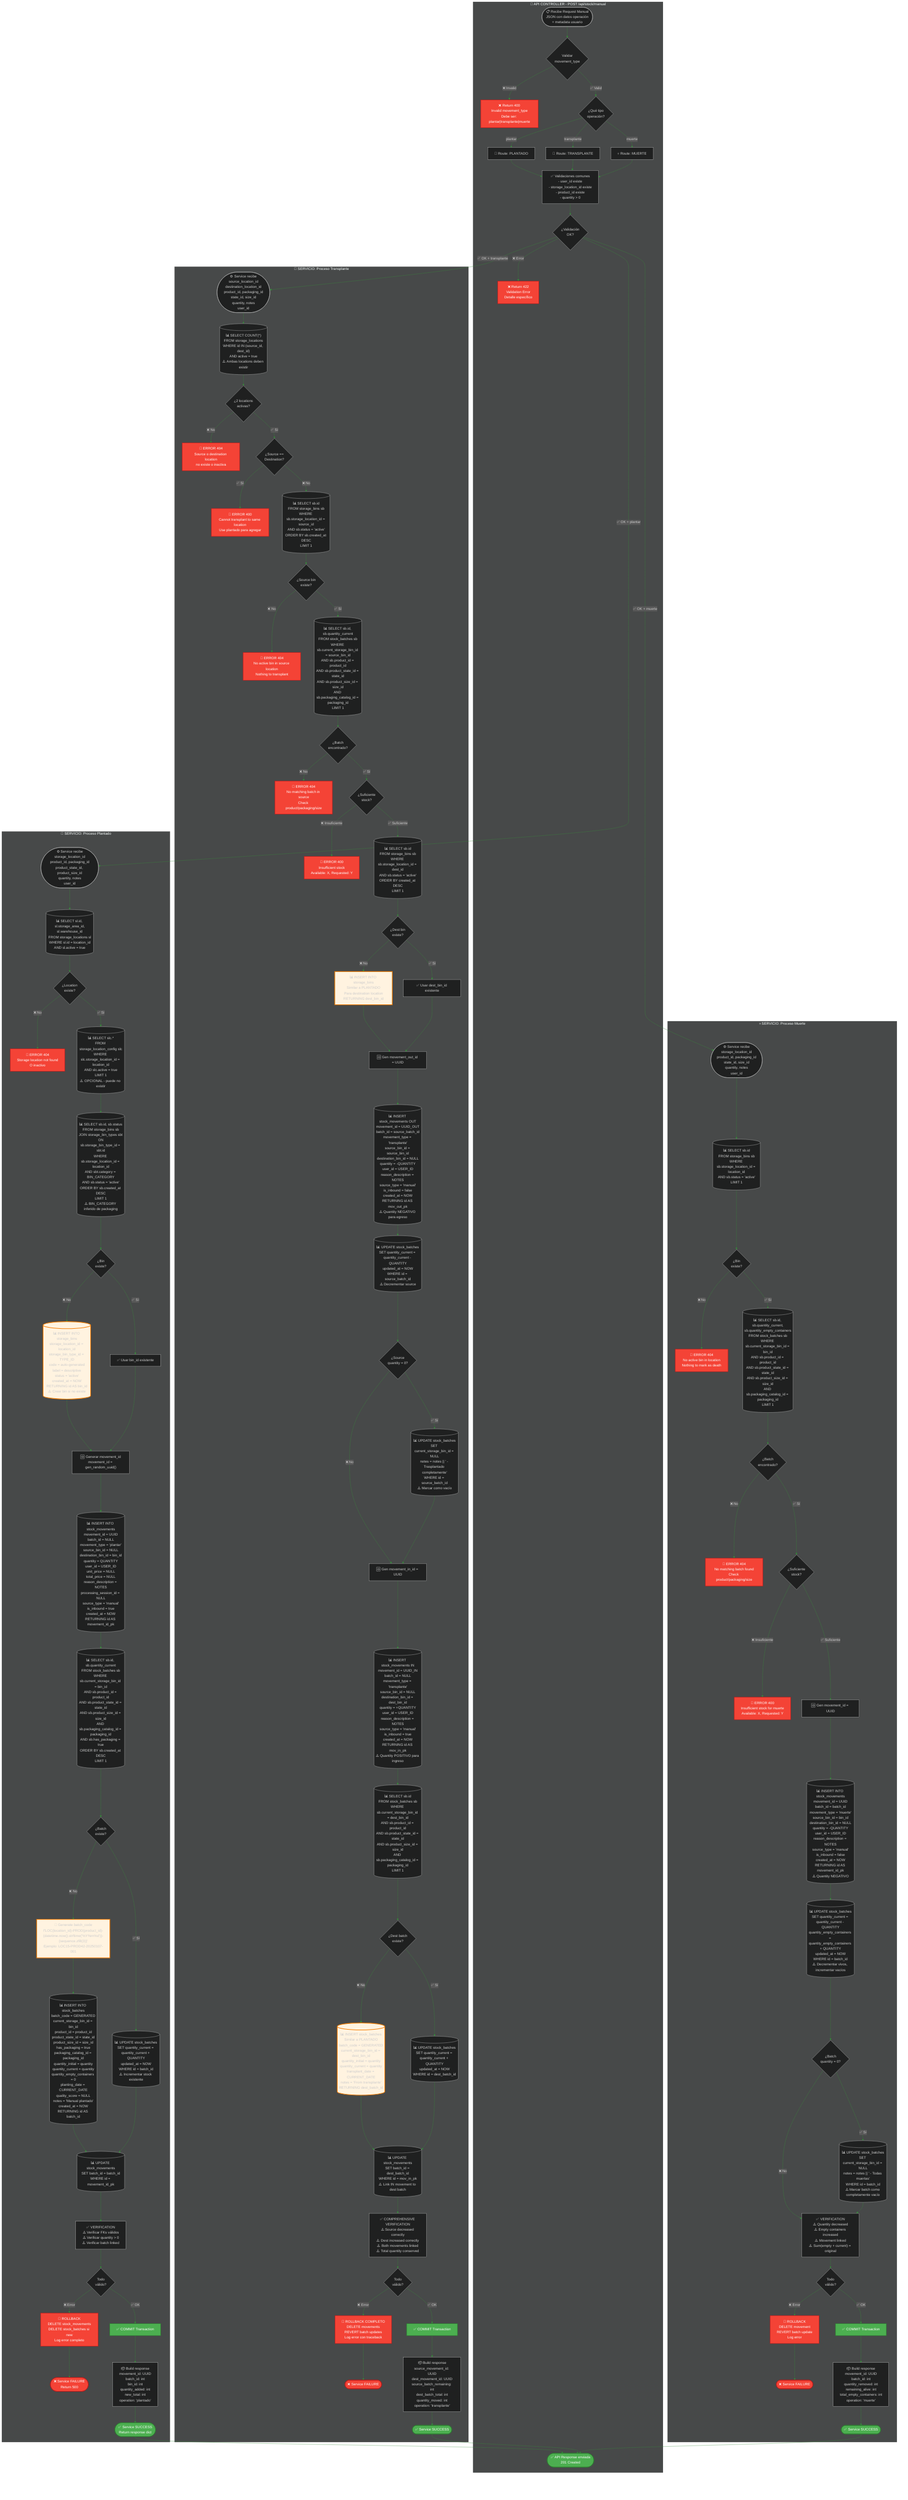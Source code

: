 ---
config:
  theme: dark
  themeVariables:
    primaryColor: '#E8F5E9'
    primaryTextColor: '#1B5E20'
    primaryBorderColor: '#4CAF50'
    lineColor: '#388E3C'
    secondaryColor: '#E3F2FD'
    tertiaryColor: '#FFF3E0'
    noteBkgColor: '#FFFDE7'
    noteBorderColor: '#FBC02D'
  layout: dagre
---
flowchart TB
    subgraph API_MANUAL["🎯 API CONTROLLER - POST /api/stock/manual"]
        direction TB
        START(["📋 Recibe Request Manual<br>JSON con datos operación<br>+ metadata usuario"])
        VALIDATE_TYPE{"Validar<br>movement_type"}
        RETURN_400["❌ Return 400<br>Invalid movement_type<br>Debe ser: plantar|transplante|muerte"]
        PARSE_TYPE{"¿Qué tipo<br>operación?"}
        ROUTE_PLANTAR["📍 Route: PLANTADO"]
        ROUTE_TRANSPLANTE["🔄 Route: TRANSPLANTE"]
        ROUTE_MUERTE["💀 Route: MUERTE"]
        VALIDATE_COMMON["✅ Validaciones comunes<br>- user_id existe<br>- storage_location_id existe<br>- product_id existe<br>- quantity > 0"]
        VALIDATION_FAILED{"¿Validación<br>OK?"}
        RETURN_422["❌ Return 422<br>Validation Error<br>Detalle específico"]
        API_END(["✅ API Response enviada<br>201 Created"])
    end

subgraph PLANTADO_FLOW["🌱 SERVICIO: Proceso Plantado"]
direction TB
PLANT_START(["⚙️ Service recibe<br>storage_location_id<br>product_id, packaging_id<br>product_state_id, product_size_id<br>quantity, notes<br>user_id"])
PLANT_GET_LOCATION[("📊 SELECT sl.id, sl.storage_area_id,<br>sl.warehouse_id<br>FROM storage_locations sl<br>WHERE sl.id = location_id<br>AND sl.active = true")]
PLANT_LOCATION_CHECK{"¿Location<br>existe?"}
PLANT_ERROR_LOC["🚨 ERROR 404<br>Storage location not found<br>O inactivo"]
PLANT_GET_CONFIG[("📊 SELECT slc.*<br>FROM storage_location_config slc<br>WHERE slc.storage_location_id = location_id<br>AND slc.active = true<br>LIMIT 1<br>⚠️ OPCIONAL - puede no existir")]
PLANT_FIND_BIN@{ label: "📊 SELECT sb.id, sb.status<br>FROM storage_bins sb<br>JOIN storage_bin_types sbt<br> ON sb.storage_bin_type_id = sbt.id<br>WHERE sb.storage_location_id = location_id<br>AND sbt.category = BIN_CATEGORY<br>AND sb.status = 'active'<br>ORDER BY sb.created_at DESC<br>LIMIT 1<br>⚠️ BIN_CATEGORY inferido de packaging" }
PLANT_BIN_EXISTS{"¿Bin<br>existe?"}
PLANT_CREATE_BIN@{ label: "📊 INSERT INTO storage_bins<br>storage_location_id = location_id<br>storage_bin_type_id = TYPE_ID<br>code = auto-generated<br>label = descriptive<br>status = 'active'<br>created_at = NOW<br>RETURNING id AS bin_id<br>⚠️ Crear bin si no existe" }
PLANT_USE_BIN["✅ Usar bin_id existente"]
PLANT_GEN_MOVEMENT_ID["🆔 Generar movement_id<br>movement_id = gen_random_uuid()"]
PLANT_INSERT_MOVEMENT@{ label: "📊 INSERT INTO stock_movements<br>movement_id = UUID<br>batch_id = NULL<br>movement_type = 'plantar'<br>source_bin_id = NULL<br>destination_bin_id = bin_id<br>quantity = QUANTITY<br>user_id = USER_ID<br>unit_price = NULL<br>total_price = NULL<br>reason_description = NOTES<br>processing_session_id = NULL<br>source_type = 'manual'<br>is_inbound = true<br>created_at = NOW<br>RETURNING id AS movement_id_pk" }
PLANT_FIND_BATCH[("📊 SELECT sb.id, sb.quantity_current<br>FROM stock_batches sb<br>WHERE sb.current_storage_bin_id = bin_id<br>AND sb.product_id = product_id<br>AND sb.product_state_id = state_id<br>AND sb.product_size_id = size_id<br>AND sb.packaging_catalog_id = packaging_id<br>AND sb.has_packaging = true<br>ORDER BY sb.created_at DESC<br>LIMIT 1")]
PLANT_BATCH_EXISTS{"¿Batch<br>existe?"}
PLANT_GEN_BATCH_CODE@{ label: "📝 Generate batch_code<br>f'LOC{location_id}-PROD{product_id}-<br>{datetime.now().strftime('%Y%m%d')}-<br>{sequence.zfill(3)}'<br>Ejemplo: LOC15-PROD42-20250107-001" }
PLANT_INSERT_BATCH@{ label: "📊 INSERT INTO stock_batches<br>batch_code = GENERATED<br>current_storage_bin_id = bin_id<br>product_id = product_id<br>product_state_id = state_id<br>product_size_id = size_id<br>has_packaging = true<br>packaging_catalog_id = packaging_id<br>quantity_initial = quantity<br>quantity_current = quantity<br>quantity_empty_containers = 0<br>planting_date = CURRENT_DATE<br>quality_score = NULL<br>notes = 'Manual plantado'<br>created_at = NOW<br>RETURNING id AS batch_id" }
PLANT_UPDATE_BATCH@{ label: "📊 UPDATE stock_batches<br>SET quantity_current = quantity_current + QUANTITY<br>updated_at = NOW<br>WHERE id = batch_id<br>⚠️ Incrementar stock existente" }
PLANT_LINK_MOVEMENT[("📊 UPDATE stock_movements<br>SET batch_id = batch_id<br>WHERE id = movement_id_pk")]
PLANT_VERIFY["✅ VERIFICATION<br>⚠️ Verificar FKs válidos<br>⚠️ Verificar quantity > 0<br>⚠️ Verificar batch linked"]
PLANT_ALL_VALID{"Todo<br>válido?"}
PLANT_ROLLBACK["🔄 ROLLBACK<br>DELETE stock_movements<br>DELETE stock_batches si new<br>Log error completo"]
PLANT_ERROR_END(["❌ Service FAILURE<br>Return 500"])
PLANT_COMMIT["✅ COMMIT Transaction"]
PLANT_BUILD_RESPONSE["📦 Build response<br>movement_id: UUID<br>batch_id: int<br>bin_id: int<br>quantity_added: int<br>new_total: int<br>operation: 'plantado'"]
PLANT_END(["✅ Service SUCCESS<br>Return response dict"])
end

subgraph TRANSPLANTE_FLOW["🔄 SERVICIO: Proceso Transplante"]
direction TB
TRANS_START(["⚙️ Service recibe<br>source_location_id<br>destination_location_id<br>product_id, packaging_id<br>state_id, size_id<br>quantity, notes<br>user_id"])
TRANS_VALIDATE_LOCS[("📊 SELECT COUNT(*)<br>FROM storage_locations<br>WHERE id IN (source_id, dest_id)<br>AND active = true<br>⚠️ Ambas locations deben existir")]
TRANS_LOCS_VALID{"¿2 locations<br>activas?"}
TRANS_ERROR_LOCS["🚨 ERROR 404<br>Source o destination location<br>no existe o inactiva"]
TRANS_SAME_CHECK{"¿Source ==<br>Destination?"}
TRANS_ERROR_SAME["🚨 ERROR 400<br>Cannot transplant to same location<br>Use plantado para agregar"]
TRANS_FIND_SOURCE_BIN[("📊 SELECT sb.id<br>FROM storage_bins sb<br>WHERE sb.storage_location_id = source_id<br>AND sb.status = 'active'<br>ORDER BY sb.created_at DESC<br>LIMIT 1")]
TRANS_SOURCE_BIN_CHECK{"¿Source bin<br>existe?"}
TRANS_ERROR_NO_SOURCE["🚨 ERROR 404<br>No active bin in source location<br>Nothing to transplant"]
TRANS_FIND_SOURCE_BATCH[("📊 SELECT sb.id, sb.quantity_current<br>FROM stock_batches sb<br>WHERE sb.current_storage_bin_id = source_bin_id<br>AND sb.product_id = product_id<br>AND sb.product_state_id = state_id<br>AND sb.product_size_id = size_id<br>AND sb.packaging_catalog_id = packaging_id<br>LIMIT 1")]
TRANS_BATCH_CHECK{"¿Batch<br>encontrado?"}
TRANS_ERROR_NO_BATCH["🚨 ERROR 404<br>No matching batch in source<br>Check product/packaging/size"]
TRANS_QUANTITY_CHECK{"¿Suficiente<br>stock?"}
TRANS_ERROR_INSUFFICIENT["🚨 ERROR 400<br>Insufficient stock<br>Available: X, Requested: Y"]
TRANS_FIND_DEST_BIN[("📊 SELECT sb.id<br>FROM storage_bins sb<br>WHERE sb.storage_location_id = dest_id<br>AND sb.status = 'active'<br>ORDER BY created_at DESC<br>LIMIT 1")]
TRANS_DEST_BIN_CHECK{"¿Dest bin<br>existe?"}
TRANS_CREATE_DEST_BIN@{ label: "📊 INSERT INTO storage_bins<br>Similar a PLANTADO<br>Para destination location<br>RETURNING dest_bin_id" }
TRANS_USE_DEST_BIN["✅ Usar dest_bin_id existente"]
TRANS_GEN_MOVEMENT_OUT_ID["🆔 Gen movement_out_id = UUID"]
TRANS_INSERT_MOV_OUT@{ label: "📊 INSERT stock_movements OUT<br>movement_id = UUID_OUT<br>batch_id = source_batch_id<br>movement_type = 'transplante'<br>source_bin_id = source_bin_id<br>destination_bin_id = NULL<br>quantity = -QUANTITY<br>user_id = USER_ID<br>reason_description = NOTES<br>source_type = 'manual'<br>is_inbound = false<br>created_at = NOW<br>RETURNING id AS mov_out_pk<br>⚠️ Quantity NEGATIVO para egreso" }
TRANS_UPDATE_SOURCE@{ label: "📊 UPDATE stock_batches<br>SET quantity_current = quantity_current - QUANTITY<br>updated_at = NOW<br>WHERE id = source_batch_id<br>⚠️ Decrementar source" }
TRANS_CHECK_SOURCE_EMPTY{"¿Source<br>quantity = 0?"}
TRANS_DEACTIVATE_SOURCE[("📊 UPDATE stock_batches<br>SET current_storage_bin_id = NULL<br>notes = notes || ' - Trasplantado completamente'<br>WHERE id = source_batch_id<br>⚠️ Marcar como vacío")]
TRANS_GEN_MOVEMENT_IN_ID["🆔 Gen movement_in_id = UUID"]
TRANS_INSERT_MOV_IN@{ label: "📊 INSERT stock_movements IN<br>movement_id = UUID_IN<br>batch_id = NULL<br>movement_type = 'transplante'<br>source_bin_id = NULL<br>destination_bin_id = dest_bin_id<br>quantity = +QUANTITY<br>user_id = USER_ID<br>reason_description = NOTES<br>source_type = 'manual'<br>is_inbound = true<br>created_at = NOW<br>RETURNING id AS mov_in_pk<br>⚠️ Quantity POSITIVO para ingreso" }
TRANS_FIND_DEST_BATCH[("📊 SELECT sb.id<br>FROM stock_batches sb<br>WHERE sb.current_storage_bin_id = dest_bin_id<br>AND sb.product_id = product_id<br>AND sb.product_state_id = state_id<br>AND sb.product_size_id = size_id<br>AND sb.packaging_catalog_id = packaging_id<br>LIMIT 1")]
TRANS_DEST_BATCH_CHECK{"¿Dest batch<br>existe?"}
TRANS_CREATE_DEST_BATCH@{ label: "📊 INSERT stock_batches<br>Similar a PLANTADO<br>batch_code = GENERATED<br>current_storage_bin_id = dest_bin_id<br>quantity_initial = quantity<br>quantity_current = quantity<br>transplant_date = CURRENT_DATE<br>notes = 'From transplante'<br>RETURNING dest_batch_id" }
TRANS_UPDATE_DEST_BATCH@{ label: "📊 UPDATE stock_batches<br>SET quantity_current = quantity_current + QUANTITY<br>updated_at = NOW<br>WHERE id = dest_batch_id" }
TRANS_LINK_MOVEMENTS[("📊 UPDATE stock_movements<br>SET batch_id = dest_batch_id<br>WHERE id = mov_in_pk<br>⚠️ Link IN movement to dest batch")]
TRANS_VERIFY["✅ COMPREHENSIVE VERIFICATION<br>⚠️ Source decreased correctly<br>⚠️ Dest increased correctly<br>⚠️ Both movements linked<br>⚠️ Total quantity conserved"]
TRANS_ALL_VALID{"Todo<br>válido?"}
TRANS_ROLLBACK["🔄 ROLLBACK COMPLETO<br>DELETE movements<br>REVERT batch updates<br>Log error con traceback"]
TRANS_ERROR_END(["❌ Service FAILURE"])
TRANS_COMMIT["✅ COMMIT Transaction"]
TRANS_BUILD_RESPONSE["📦 Build response<br>source_movement_id: UUID<br>dest_movement_id: UUID<br>source_batch_remaining: int<br>dest_batch_total: int<br>quantity_moved: int<br>operation: 'transplante'"]
TRANS_END(["✅ Service SUCCESS"])
end

subgraph MUERTE_FLOW["💀 SERVICIO: Proceso Muerte"]
direction TB
DEATH_START(["⚙️ Service recibe<br>storage_location_id<br>product_id, packaging_id<br>state_id, size_id<br>quantity, notes<br>user_id"])
DEATH_FIND_BIN[("📊 SELECT sb.id<br>FROM storage_bins sb<br>WHERE sb.storage_location_id = location_id<br>AND sb.status = 'active'<br>LIMIT 1")]
DEATH_BIN_CHECK{"¿Bin<br>existe?"}
DEATH_ERROR_NO_BIN["🚨 ERROR 404<br>No active bin in location<br>Nothing to mark as death"]
DEATH_FIND_BATCH[("📊 SELECT sb.id, sb.quantity_current,<br>sb.quantity_empty_containers<br>FROM stock_batches sb<br>WHERE sb.current_storage_bin_id = bin_id<br>AND sb.product_id = product_id<br>AND sb.product_state_id = state_id<br>AND sb.product_size_id = size_id<br>AND sb.packaging_catalog_id = packaging_id<br>LIMIT 1")]
DEATH_BATCH_CHECK{"¿Batch<br>encontrado?"}
DEATH_ERROR_NO_BATCH["🚨 ERROR 404<br>No matching batch found<br>Check product/packaging/size"]
DEATH_QUANTITY_CHECK{"¿Suficiente<br>stock?"}
DEATH_ERROR_INSUFFICIENT["🚨 ERROR 400<br>Insufficient stock for muerte<br>Available: X, Requested: Y"]
DEATH_GEN_MOVEMENT_ID["🆔 Gen movement_id = UUID"]
DEATH_INSERT_MOVEMENT@{ label: "📊 INSERT INTO stock_movements<br>movement_id = UUID<br>batch_id = batch_id<br>movement_type = 'muerte'<br>source_bin_id = bin_id<br>destination_bin_id = NULL<br>quantity = -QUANTITY<br>user_id = USER_ID<br>reason_description = NOTES<br>source_type = 'manual'<br>is_inbound = false<br>created_at = NOW<br>RETURNING id AS movement_id_pk<br>⚠️ Quantity NEGATIVO" }
DEATH_UPDATE_BATCH@{ label: "📊 UPDATE stock_batches<br>SET quantity_current = quantity_current - QUANTITY<br>quantity_empty_containers = quantity_empty_containers + QUANTITY<br>updated_at = NOW<br>WHERE id = batch_id<br>⚠️ Decrementar vivos, incrementar vacíos" }
DEATH_CHECK_EMPTY{"¿Batch<br>quantity = 0?"}
DEATH_DEACTIVATE_BATCH[("📊 UPDATE stock_batches<br>SET current_storage_bin_id = NULL<br>notes = notes || ' - Todas muertas'<br>WHERE id = batch_id<br>⚠️ Marcar batch como completamente vacío")]
DEATH_VERIFY["✅ VERIFICATION<br>⚠️ Quantity decreased<br>⚠️ Empty containers increased<br>⚠️ Movement linked<br>⚠️ Sum(empty + current) = original"]
DEATH_ALL_VALID{"Todo<br>válido?"}
DEATH_ROLLBACK["🔄 ROLLBACK<br>DELETE movement<br>REVERT batch update<br>Log error"]
DEATH_ERROR_END(["❌ Service FAILURE"])
DEATH_COMMIT["✅ COMMIT Transaction"]
DEATH_BUILD_RESPONSE["📦 Build response<br>movement_id: UUID<br>batch_id: int<br>quantity_removed: int<br>remaining_alive: int<br>total_empty_containers: int<br>operation: 'muerte'"]
DEATH_END(["✅ Service SUCCESS"])
end

START --> VALIDATE_TYPE
VALIDATE_TYPE -- ❌ Invalid --> RETURN_400
VALIDATE_TYPE -- ✅ Valid --> PARSE_TYPE
PARSE_TYPE -- plantar --> ROUTE_PLANTAR
PARSE_TYPE -- transplante --> ROUTE_TRANSPLANTE
PARSE_TYPE -- muerte --> ROUTE_MUERTE
ROUTE_PLANTAR --> VALIDATE_COMMON
ROUTE_TRANSPLANTE --> VALIDATE_COMMON
ROUTE_MUERTE --> VALIDATE_COMMON
VALIDATE_COMMON --> VALIDATION_FAILED
VALIDATION_FAILED -- ❌ Error --> RETURN_422
VALIDATION_FAILED -- ✅ OK + plantar --> PLANT_START
VALIDATION_FAILED -- ✅ OK + transplante --> TRANS_START
VALIDATION_FAILED -- ✅ OK + muerte --> DEATH_START

PLANT_START --> PLANT_GET_LOCATION
PLANT_GET_LOCATION --> PLANT_LOCATION_CHECK
PLANT_LOCATION_CHECK -- ❌ No --> PLANT_ERROR_LOC
PLANT_LOCATION_CHECK -- ✅ Sí --> PLANT_GET_CONFIG
PLANT_GET_CONFIG --> PLANT_FIND_BIN
PLANT_FIND_BIN --> PLANT_BIN_EXISTS
PLANT_BIN_EXISTS -- ❌ No --> PLANT_CREATE_BIN
PLANT_BIN_EXISTS -- ✅ Sí --> PLANT_USE_BIN
PLANT_CREATE_BIN --> PLANT_GEN_MOVEMENT_ID
PLANT_USE_BIN --> PLANT_GEN_MOVEMENT_ID
PLANT_GEN_MOVEMENT_ID --> PLANT_INSERT_MOVEMENT
PLANT_INSERT_MOVEMENT --> PLANT_FIND_BATCH
PLANT_FIND_BATCH --> PLANT_BATCH_EXISTS
PLANT_BATCH_EXISTS -- ❌ No --> PLANT_GEN_BATCH_CODE
PLANT_GEN_BATCH_CODE --> PLANT_INSERT_BATCH
PLANT_INSERT_BATCH --> PLANT_LINK_MOVEMENT
PLANT_BATCH_EXISTS -- ✅ Sí --> PLANT_UPDATE_BATCH
PLANT_UPDATE_BATCH --> PLANT_LINK_MOVEMENT
PLANT_LINK_MOVEMENT --> PLANT_VERIFY
PLANT_VERIFY --> PLANT_ALL_VALID
PLANT_ALL_VALID -- ❌ Error --> PLANT_ROLLBACK
PLANT_ROLLBACK --> PLANT_ERROR_END
PLANT_ALL_VALID -- ✅ OK --> PLANT_COMMIT
PLANT_COMMIT --> PLANT_BUILD_RESPONSE
PLANT_BUILD_RESPONSE --> PLANT_END
PLANT_END --> API_END

TRANS_START --> TRANS_VALIDATE_LOCS
TRANS_VALIDATE_LOCS --> TRANS_LOCS_VALID
TRANS_LOCS_VALID -- ❌ No --> TRANS_ERROR_LOCS
TRANS_LOCS_VALID -- ✅ Sí --> TRANS_SAME_CHECK
TRANS_SAME_CHECK -- ✅ Sí --> TRANS_ERROR_SAME
TRANS_SAME_CHECK -- ❌ No --> TRANS_FIND_SOURCE_BIN
TRANS_FIND_SOURCE_BIN --> TRANS_SOURCE_BIN_CHECK
TRANS_SOURCE_BIN_CHECK -- ❌ No --> TRANS_ERROR_NO_SOURCE
TRANS_SOURCE_BIN_CHECK -- ✅ Sí --> TRANS_FIND_SOURCE_BATCH
TRANS_FIND_SOURCE_BATCH --> TRANS_BATCH_CHECK
TRANS_BATCH_CHECK -- ❌ No --> TRANS_ERROR_NO_BATCH
TRANS_BATCH_CHECK -- ✅ Sí --> TRANS_QUANTITY_CHECK
TRANS_QUANTITY_CHECK -- ❌ Insuficiente --> TRANS_ERROR_INSUFFICIENT
TRANS_QUANTITY_CHECK -- ✅ Suficiente --> TRANS_FIND_DEST_BIN
TRANS_FIND_DEST_BIN --> TRANS_DEST_BIN_CHECK
TRANS_DEST_BIN_CHECK -- ❌ No --> TRANS_CREATE_DEST_BIN
TRANS_DEST_BIN_CHECK -- ✅ Sí --> TRANS_USE_DEST_BIN
TRANS_CREATE_DEST_BIN --> TRANS_GEN_MOVEMENT_OUT_ID
TRANS_USE_DEST_BIN --> TRANS_GEN_MOVEMENT_OUT_ID
TRANS_GEN_MOVEMENT_OUT_ID --> TRANS_INSERT_MOV_OUT
TRANS_INSERT_MOV_OUT --> TRANS_UPDATE_SOURCE
TRANS_UPDATE_SOURCE --> TRANS_CHECK_SOURCE_EMPTY
TRANS_CHECK_SOURCE_EMPTY -- ✅ Sí --> TRANS_DEACTIVATE_SOURCE
TRANS_CHECK_SOURCE_EMPTY -- ❌ No --> TRANS_GEN_MOVEMENT_IN_ID
TRANS_DEACTIVATE_SOURCE --> TRANS_GEN_MOVEMENT_IN_ID
TRANS_GEN_MOVEMENT_IN_ID --> TRANS_INSERT_MOV_IN
TRANS_INSERT_MOV_IN --> TRANS_FIND_DEST_BATCH
TRANS_FIND_DEST_BATCH --> TRANS_DEST_BATCH_CHECK
TRANS_DEST_BATCH_CHECK -- ❌ No --> TRANS_CREATE_DEST_BATCH
TRANS_DEST_BATCH_CHECK -- ✅ Sí --> TRANS_UPDATE_DEST_BATCH
TRANS_CREATE_DEST_BATCH --> TRANS_LINK_MOVEMENTS
TRANS_UPDATE_DEST_BATCH --> TRANS_LINK_MOVEMENTS
TRANS_LINK_MOVEMENTS --> TRANS_VERIFY
TRANS_VERIFY --> TRANS_ALL_VALID
TRANS_ALL_VALID -- ❌ Error --> TRANS_ROLLBACK
TRANS_ROLLBACK --> TRANS_ERROR_END
TRANS_ALL_VALID -- ✅ OK --> TRANS_COMMIT
TRANS_COMMIT --> TRANS_BUILD_RESPONSE
TRANS_BUILD_RESPONSE --> TRANS_END
TRANS_END --> API_END

DEATH_START --> DEATH_FIND_BIN
DEATH_FIND_BIN --> DEATH_BIN_CHECK
DEATH_BIN_CHECK -- ❌ No --> DEATH_ERROR_NO_BIN
DEATH_BIN_CHECK -- ✅ Sí --> DEATH_FIND_BATCH
DEATH_FIND_BATCH --> DEATH_BATCH_CHECK
DEATH_BATCH_CHECK -- ❌ No --> DEATH_ERROR_NO_BATCH
DEATH_BATCH_CHECK -- ✅ Sí --> DEATH_QUANTITY_CHECK
DEATH_QUANTITY_CHECK -- ❌ Insuficiente --> DEATH_ERROR_INSUFFICIENT
DEATH_QUANTITY_CHECK -- ✅ Suficiente --> DEATH_GEN_MOVEMENT_ID
DEATH_GEN_MOVEMENT_ID --> DEATH_INSERT_MOVEMENT
DEATH_INSERT_MOVEMENT --> DEATH_UPDATE_BATCH
DEATH_UPDATE_BATCH --> DEATH_CHECK_EMPTY
DEATH_CHECK_EMPTY -- ✅ Sí --> DEATH_DEACTIVATE_BATCH
DEATH_CHECK_EMPTY -- ❌ No --> DEATH_VERIFY
DEATH_DEACTIVATE_BATCH --> DEATH_VERIFY
DEATH_VERIFY --> DEATH_ALL_VALID
DEATH_ALL_VALID -- ❌ Error --> DEATH_ROLLBACK
DEATH_ROLLBACK --> DEATH_ERROR_END
DEATH_ALL_VALID -- ✅ OK --> DEATH_COMMIT
DEATH_COMMIT --> DEATH_BUILD_RESPONSE
DEATH_BUILD_RESPONSE --> DEATH_END
DEATH_END --> API_END

PLANT_FIND_BIN@{ shape: cylinder }
PLANT_CREATE_BIN@{ shape: cylinder }
PLANT_INSERT_MOVEMENT@{ shape: cylinder }
PLANT_GEN_BATCH_CODE@{ shape: rect }
PLANT_INSERT_BATCH@{ shape: cylinder }
PLANT_UPDATE_BATCH@{ shape: cylinder }
TRANS_INSERT_MOV_OUT@{ shape: cylinder }
TRANS_UPDATE_SOURCE@{ shape: cylinder }
TRANS_INSERT_MOV_IN@{ shape: cylinder }
TRANS_CREATE_DEST_BATCH@{ shape: cylinder }
TRANS_UPDATE_DEST_BATCH@{ shape: cylinder }
DEATH_INSERT_MOVEMENT@{ shape: cylinder }
DEATH_UPDATE_BATCH@{ shape: cylinder }

RETURN_400:::errorStyle
RETURN_422:::errorStyle
PLANT_ERROR_LOC:::errorStyle
PLANT_ROLLBACK:::errorStyle
PLANT_ERROR_END:::errorStyle
PLANT_COMMIT:::successStyle
PLANT_END:::successStyle
TRANS_ERROR_LOCS:::errorStyle
TRANS_ERROR_SAME:::errorStyle
TRANS_ERROR_NO_SOURCE:::errorStyle
TRANS_ERROR_NO_BATCH:::errorStyle
TRANS_ERROR_INSUFFICIENT:::errorStyle
TRANS_ROLLBACK:::errorStyle
TRANS_ERROR_END:::errorStyle
TRANS_COMMIT:::successStyle
TRANS_END:::successStyle
DEATH_ERROR_NO_BIN:::errorStyle
DEATH_ERROR_NO_BATCH:::errorStyle
DEATH_ERROR_INSUFFICIENT:::errorStyle
DEATH_ROLLBACK:::errorStyle
DEATH_ERROR_END:::errorStyle
DEATH_COMMIT:::successStyle
DEATH_END:::successStyle
API_END:::successStyle
PLANT_CREATE_BIN:::criticalStyle
PLANT_GEN_BATCH_CODE:::criticalStyle
TRANS_CREATE_DEST_BIN:::criticalStyle
TRANS_CREATE_DEST_BATCH:::criticalStyle

classDef errorStyle fill: #f44336, color: #fff, stroke: #b71c1c, stroke-width: 2px
classDef successStyle fill: #4CAF50, color: #fff, stroke: #2E7D32, stroke-width: 2px
classDef warningStyle fill: #FFF9C4, stroke: #F9A825, stroke-width: 2px
classDef criticalStyle fill: #FFF3E0, stroke: #F57C00, stroke-width: 3px
classDef processingStyle fill: #E3F2FD, stroke: #1976D2, stroke-width: 2px